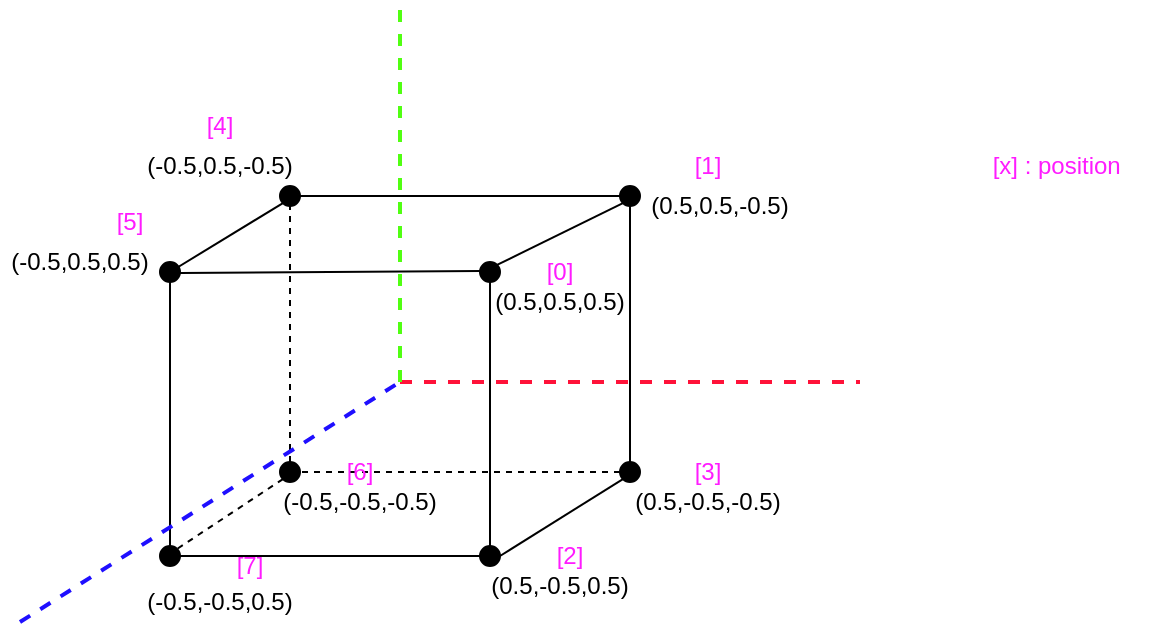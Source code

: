 <mxfile version="14.2.9" type="device"><diagram id="9EqqE3NnBPQPjlFzoWwd" name="Page-1"><mxGraphModel dx="317" dy="539" grid="1" gridSize="10" guides="1" tooltips="1" connect="1" arrows="1" fold="1" page="1" pageScale="1" pageWidth="827" pageHeight="1169" math="0" shadow="0"><root><mxCell id="0"/><mxCell id="1" parent="0"/><mxCell id="Trb2Yn5yhxRevAu_F8eF-5" value="(0.5,0.5,-0.5)" style="text;html=1;strokeColor=none;fillColor=none;align=center;verticalAlign=middle;whiteSpace=wrap;rounded=0;" vertex="1" parent="1"><mxGeometry x="340" y="242" width="80" height="20" as="geometry"/></mxCell><mxCell id="Trb2Yn5yhxRevAu_F8eF-6" value="" style="ellipse;whiteSpace=wrap;html=1;aspect=fixed;fillColor=#000000;" vertex="1" parent="1"><mxGeometry x="260" y="280" width="10" height="10" as="geometry"/></mxCell><mxCell id="Trb2Yn5yhxRevAu_F8eF-7" value="" style="ellipse;whiteSpace=wrap;html=1;aspect=fixed;fillColor=#000000;" vertex="1" parent="1"><mxGeometry x="330" y="242" width="10" height="10" as="geometry"/></mxCell><mxCell id="Trb2Yn5yhxRevAu_F8eF-9" value="" style="ellipse;whiteSpace=wrap;html=1;aspect=fixed;fillColor=#000000;" vertex="1" parent="1"><mxGeometry x="260" y="422" width="10" height="10" as="geometry"/></mxCell><mxCell id="Trb2Yn5yhxRevAu_F8eF-15" value="" style="endArrow=none;html=1;entryX=0.5;entryY=1;entryDx=0;entryDy=0;exitX=0.5;exitY=0;exitDx=0;exitDy=0;" edge="1" parent="1" source="Trb2Yn5yhxRevAu_F8eF-9" target="Trb2Yn5yhxRevAu_F8eF-6"><mxGeometry width="50" height="50" relative="1" as="geometry"><mxPoint x="380" y="390" as="sourcePoint"/><mxPoint x="430" y="340" as="targetPoint"/></mxGeometry></mxCell><mxCell id="Trb2Yn5yhxRevAu_F8eF-16" value="" style="endArrow=none;html=1;entryX=1;entryY=0;entryDx=0;entryDy=0;exitX=0;exitY=1;exitDx=0;exitDy=0;" edge="1" parent="1" source="Trb2Yn5yhxRevAu_F8eF-7" target="Trb2Yn5yhxRevAu_F8eF-6"><mxGeometry width="50" height="50" relative="1" as="geometry"><mxPoint x="275" y="420" as="sourcePoint"/><mxPoint x="275" y="300" as="targetPoint"/></mxGeometry></mxCell><mxCell id="Trb2Yn5yhxRevAu_F8eF-17" value="(0.5,-0.5,0.5)" style="text;html=1;strokeColor=none;fillColor=none;align=center;verticalAlign=middle;whiteSpace=wrap;rounded=0;" vertex="1" parent="1"><mxGeometry x="260" y="432" width="80" height="20" as="geometry"/></mxCell><mxCell id="Trb2Yn5yhxRevAu_F8eF-19" value="" style="endArrow=none;html=1;entryX=1;entryY=0.5;entryDx=0;entryDy=0;exitX=0;exitY=1;exitDx=0;exitDy=0;" edge="1" parent="1" source="Trb2Yn5yhxRevAu_F8eF-18" target="Trb2Yn5yhxRevAu_F8eF-9"><mxGeometry width="50" height="50" relative="1" as="geometry"><mxPoint x="300.0" y="445" as="sourcePoint"/><mxPoint x="265" y="460" as="targetPoint"/></mxGeometry></mxCell><mxCell id="Trb2Yn5yhxRevAu_F8eF-20" value="" style="endArrow=none;html=1;exitX=0.5;exitY=0;exitDx=0;exitDy=0;entryX=0.5;entryY=1;entryDx=0;entryDy=0;" edge="1" parent="1" source="Trb2Yn5yhxRevAu_F8eF-18" target="Trb2Yn5yhxRevAu_F8eF-7"><mxGeometry width="50" height="50" relative="1" as="geometry"><mxPoint x="324.76" y="342" as="sourcePoint"/><mxPoint x="325" y="252" as="targetPoint"/></mxGeometry></mxCell><mxCell id="Trb2Yn5yhxRevAu_F8eF-4" value="(0.5,0.5,0.5)" style="text;html=1;strokeColor=none;fillColor=none;align=center;verticalAlign=middle;whiteSpace=wrap;rounded=0;" vertex="1" parent="1"><mxGeometry x="260" y="290" width="80" height="20" as="geometry"/></mxCell><mxCell id="Trb2Yn5yhxRevAu_F8eF-21" value="(0.5,-0.5,-0.5)" style="text;html=1;strokeColor=none;fillColor=none;align=center;verticalAlign=middle;whiteSpace=wrap;rounded=0;" vertex="1" parent="1"><mxGeometry x="334" y="390" width="80" height="20" as="geometry"/></mxCell><mxCell id="Trb2Yn5yhxRevAu_F8eF-22" value="" style="ellipse;whiteSpace=wrap;html=1;aspect=fixed;fillColor=#000000;" vertex="1" parent="1"><mxGeometry x="160" y="242" width="10" height="10" as="geometry"/></mxCell><mxCell id="Trb2Yn5yhxRevAu_F8eF-23" value="" style="endArrow=none;html=1;strokeColor=#000000;entryX=1;entryY=0.5;entryDx=0;entryDy=0;exitX=0;exitY=0.5;exitDx=0;exitDy=0;" edge="1" parent="1" source="Trb2Yn5yhxRevAu_F8eF-7" target="Trb2Yn5yhxRevAu_F8eF-22"><mxGeometry width="50" height="50" relative="1" as="geometry"><mxPoint x="380" y="380" as="sourcePoint"/><mxPoint x="430" y="330" as="targetPoint"/></mxGeometry></mxCell><mxCell id="Trb2Yn5yhxRevAu_F8eF-24" value="" style="ellipse;whiteSpace=wrap;html=1;aspect=fixed;fillColor=#000000;" vertex="1" parent="1"><mxGeometry x="100" y="280" width="10" height="10" as="geometry"/></mxCell><mxCell id="Trb2Yn5yhxRevAu_F8eF-25" value="" style="endArrow=none;html=1;entryX=0.5;entryY=0;entryDx=0;entryDy=0;exitX=0;exitY=1;exitDx=0;exitDy=0;" edge="1" parent="1" source="Trb2Yn5yhxRevAu_F8eF-22"><mxGeometry width="50" height="50" relative="1" as="geometry"><mxPoint x="140.0" y="270" as="sourcePoint"/><mxPoint x="105" y="285" as="targetPoint"/></mxGeometry></mxCell><mxCell id="Trb2Yn5yhxRevAu_F8eF-27" value="" style="endArrow=none;html=1;strokeColor=#000000;entryX=1;entryY=0.5;entryDx=0;entryDy=0;exitX=0;exitY=0.5;exitDx=0;exitDy=0;" edge="1" parent="1"><mxGeometry width="50" height="50" relative="1" as="geometry"><mxPoint x="260.0" y="284.5" as="sourcePoint"/><mxPoint x="110" y="285.5" as="targetPoint"/></mxGeometry></mxCell><mxCell id="Trb2Yn5yhxRevAu_F8eF-29" value="" style="ellipse;whiteSpace=wrap;html=1;aspect=fixed;fillColor=#000000;" vertex="1" parent="1"><mxGeometry x="100" y="422" width="10" height="10" as="geometry"/></mxCell><mxCell id="Trb2Yn5yhxRevAu_F8eF-30" value="" style="endArrow=none;html=1;exitX=0.5;exitY=0;exitDx=0;exitDy=0;dashed=1;entryX=0.5;entryY=1;entryDx=0;entryDy=0;" edge="1" parent="1" source="Trb2Yn5yhxRevAu_F8eF-28" target="Trb2Yn5yhxRevAu_F8eF-22"><mxGeometry width="50" height="50" relative="1" as="geometry"><mxPoint x="144.76" y="361" as="sourcePoint"/><mxPoint x="145" y="270" as="targetPoint"/></mxGeometry></mxCell><mxCell id="Trb2Yn5yhxRevAu_F8eF-31" value="" style="endArrow=none;html=1;strokeColor=#000000;entryX=1;entryY=0.5;entryDx=0;entryDy=0;exitX=0;exitY=0.5;exitDx=0;exitDy=0;dashed=1;" edge="1" parent="1" source="Trb2Yn5yhxRevAu_F8eF-18" target="Trb2Yn5yhxRevAu_F8eF-28"><mxGeometry width="50" height="50" relative="1" as="geometry"><mxPoint x="300.0" y="442.5" as="sourcePoint"/><mxPoint x="150" y="443.5" as="targetPoint"/></mxGeometry></mxCell><mxCell id="Trb2Yn5yhxRevAu_F8eF-32" value="" style="endArrow=none;html=1;strokeColor=#000000;entryX=1;entryY=0.5;entryDx=0;entryDy=0;exitX=0;exitY=0.5;exitDx=0;exitDy=0;" edge="1" parent="1" source="Trb2Yn5yhxRevAu_F8eF-9" target="Trb2Yn5yhxRevAu_F8eF-29"><mxGeometry width="50" height="50" relative="1" as="geometry"><mxPoint x="260.0" y="460" as="sourcePoint"/><mxPoint x="110" y="455" as="targetPoint"/></mxGeometry></mxCell><mxCell id="Trb2Yn5yhxRevAu_F8eF-33" value="" style="endArrow=none;html=1;exitX=0.5;exitY=0;exitDx=0;exitDy=0;" edge="1" parent="1" source="Trb2Yn5yhxRevAu_F8eF-29"><mxGeometry width="50" height="50" relative="1" as="geometry"><mxPoint x="104.76" y="380" as="sourcePoint"/><mxPoint x="105" y="290" as="targetPoint"/></mxGeometry></mxCell><mxCell id="Trb2Yn5yhxRevAu_F8eF-34" value="" style="endArrow=none;html=1;entryX=1;entryY=0;entryDx=0;entryDy=0;exitX=0;exitY=1;exitDx=0;exitDy=0;dashed=1;" edge="1" parent="1" source="Trb2Yn5yhxRevAu_F8eF-28" target="Trb2Yn5yhxRevAu_F8eF-29"><mxGeometry width="50" height="50" relative="1" as="geometry"><mxPoint x="140.0" y="445" as="sourcePoint"/><mxPoint x="105" y="460" as="targetPoint"/></mxGeometry></mxCell><mxCell id="Trb2Yn5yhxRevAu_F8eF-18" value="" style="ellipse;whiteSpace=wrap;html=1;aspect=fixed;fillColor=#000000;" vertex="1" parent="1"><mxGeometry x="330" y="380" width="10" height="10" as="geometry"/></mxCell><mxCell id="Trb2Yn5yhxRevAu_F8eF-28" value="" style="ellipse;whiteSpace=wrap;html=1;aspect=fixed;fillColor=#000000;" vertex="1" parent="1"><mxGeometry x="160" y="380" width="10" height="10" as="geometry"/></mxCell><mxCell id="Trb2Yn5yhxRevAu_F8eF-40" value="" style="endArrow=none;dashed=1;html=1;strokeWidth=2;strokeColor=#FF1239;" edge="1" parent="1"><mxGeometry width="50" height="50" relative="1" as="geometry"><mxPoint x="220" y="340" as="sourcePoint"/><mxPoint x="450" y="340" as="targetPoint"/></mxGeometry></mxCell><mxCell id="Trb2Yn5yhxRevAu_F8eF-41" value="" style="endArrow=none;dashed=1;html=1;strokeWidth=2;strokeColor=#51FF12;" edge="1" parent="1"><mxGeometry width="50" height="50" relative="1" as="geometry"><mxPoint x="220" y="340" as="sourcePoint"/><mxPoint x="220" y="150" as="targetPoint"/></mxGeometry></mxCell><mxCell id="Trb2Yn5yhxRevAu_F8eF-42" value="" style="endArrow=none;dashed=1;html=1;strokeWidth=2;strokeColor=#1F0FFF;" edge="1" parent="1"><mxGeometry width="50" height="50" relative="1" as="geometry"><mxPoint x="30" y="460" as="sourcePoint"/><mxPoint x="220" y="340" as="targetPoint"/></mxGeometry></mxCell><mxCell id="Trb2Yn5yhxRevAu_F8eF-43" value="(-0.5,0.5,-0.5)" style="text;html=1;strokeColor=none;fillColor=none;align=center;verticalAlign=middle;whiteSpace=wrap;rounded=0;" vertex="1" parent="1"><mxGeometry x="90" y="222" width="80" height="20" as="geometry"/></mxCell><mxCell id="Trb2Yn5yhxRevAu_F8eF-44" value="(-0.5,0.5,0.5)" style="text;html=1;strokeColor=none;fillColor=none;align=center;verticalAlign=middle;whiteSpace=wrap;rounded=0;" vertex="1" parent="1"><mxGeometry x="20" y="270" width="80" height="20" as="geometry"/></mxCell><mxCell id="Trb2Yn5yhxRevAu_F8eF-45" value="(-0.5,-0.5,0.5)" style="text;html=1;strokeColor=none;fillColor=none;align=center;verticalAlign=middle;whiteSpace=wrap;rounded=0;" vertex="1" parent="1"><mxGeometry x="90" y="440" width="80" height="20" as="geometry"/></mxCell><mxCell id="Trb2Yn5yhxRevAu_F8eF-46" value="(-0.5,-0.5,-0.5)" style="text;html=1;strokeColor=none;fillColor=none;align=center;verticalAlign=middle;whiteSpace=wrap;rounded=0;" vertex="1" parent="1"><mxGeometry x="160" y="390" width="80" height="20" as="geometry"/></mxCell><mxCell id="Trb2Yn5yhxRevAu_F8eF-54" value="&lt;font color=&quot;#ff1cff&quot;&gt;[0]&lt;/font&gt;" style="text;html=1;strokeColor=none;fillColor=none;align=center;verticalAlign=middle;whiteSpace=wrap;rounded=0;" vertex="1" parent="1"><mxGeometry x="285" y="275" width="30" height="20" as="geometry"/></mxCell><mxCell id="Trb2Yn5yhxRevAu_F8eF-55" value="&lt;font color=&quot;#ff1cff&quot;&gt;[1]&lt;/font&gt;" style="text;html=1;strokeColor=none;fillColor=none;align=center;verticalAlign=middle;whiteSpace=wrap;rounded=0;" vertex="1" parent="1"><mxGeometry x="359" y="222" width="30" height="20" as="geometry"/></mxCell><mxCell id="Trb2Yn5yhxRevAu_F8eF-56" value="&lt;font color=&quot;#ff1cff&quot;&gt;[2]&lt;/font&gt;" style="text;html=1;strokeColor=none;fillColor=none;align=center;verticalAlign=middle;whiteSpace=wrap;rounded=0;" vertex="1" parent="1"><mxGeometry x="290" y="417" width="30" height="20" as="geometry"/></mxCell><mxCell id="Trb2Yn5yhxRevAu_F8eF-57" value="&lt;font color=&quot;#ff1cff&quot;&gt;[3]&lt;/font&gt;" style="text;html=1;strokeColor=none;fillColor=none;align=center;verticalAlign=middle;whiteSpace=wrap;rounded=0;" vertex="1" parent="1"><mxGeometry x="359" y="375" width="30" height="20" as="geometry"/></mxCell><mxCell id="Trb2Yn5yhxRevAu_F8eF-58" value="&lt;font color=&quot;#ff1cff&quot;&gt;[4]&lt;/font&gt;" style="text;html=1;strokeColor=none;fillColor=none;align=center;verticalAlign=middle;whiteSpace=wrap;rounded=0;" vertex="1" parent="1"><mxGeometry x="115" y="202" width="30" height="20" as="geometry"/></mxCell><mxCell id="Trb2Yn5yhxRevAu_F8eF-59" value="&lt;font color=&quot;#ff1cff&quot;&gt;[5]&lt;/font&gt;" style="text;html=1;strokeColor=none;fillColor=none;align=center;verticalAlign=middle;whiteSpace=wrap;rounded=0;" vertex="1" parent="1"><mxGeometry x="70" y="250" width="30" height="20" as="geometry"/></mxCell><mxCell id="Trb2Yn5yhxRevAu_F8eF-60" value="&lt;font color=&quot;#ff1cff&quot;&gt;[6]&lt;/font&gt;" style="text;html=1;strokeColor=none;fillColor=none;align=center;verticalAlign=middle;whiteSpace=wrap;rounded=0;" vertex="1" parent="1"><mxGeometry x="185" y="375" width="30" height="20" as="geometry"/></mxCell><mxCell id="Trb2Yn5yhxRevAu_F8eF-61" value="&lt;font color=&quot;#ff1cff&quot;&gt;[7]&lt;/font&gt;" style="text;html=1;strokeColor=none;fillColor=none;align=center;verticalAlign=middle;whiteSpace=wrap;rounded=0;" vertex="1" parent="1"><mxGeometry x="130" y="422" width="30" height="20" as="geometry"/></mxCell><mxCell id="Trb2Yn5yhxRevAu_F8eF-62" value="&lt;font color=&quot;#ff1cff&quot;&gt;[x] : position&amp;nbsp;&lt;/font&gt;" style="text;html=1;strokeColor=none;fillColor=none;align=center;verticalAlign=middle;whiteSpace=wrap;rounded=0;" vertex="1" parent="1"><mxGeometry x="500" y="222" width="100" height="20" as="geometry"/></mxCell></root></mxGraphModel></diagram></mxfile>